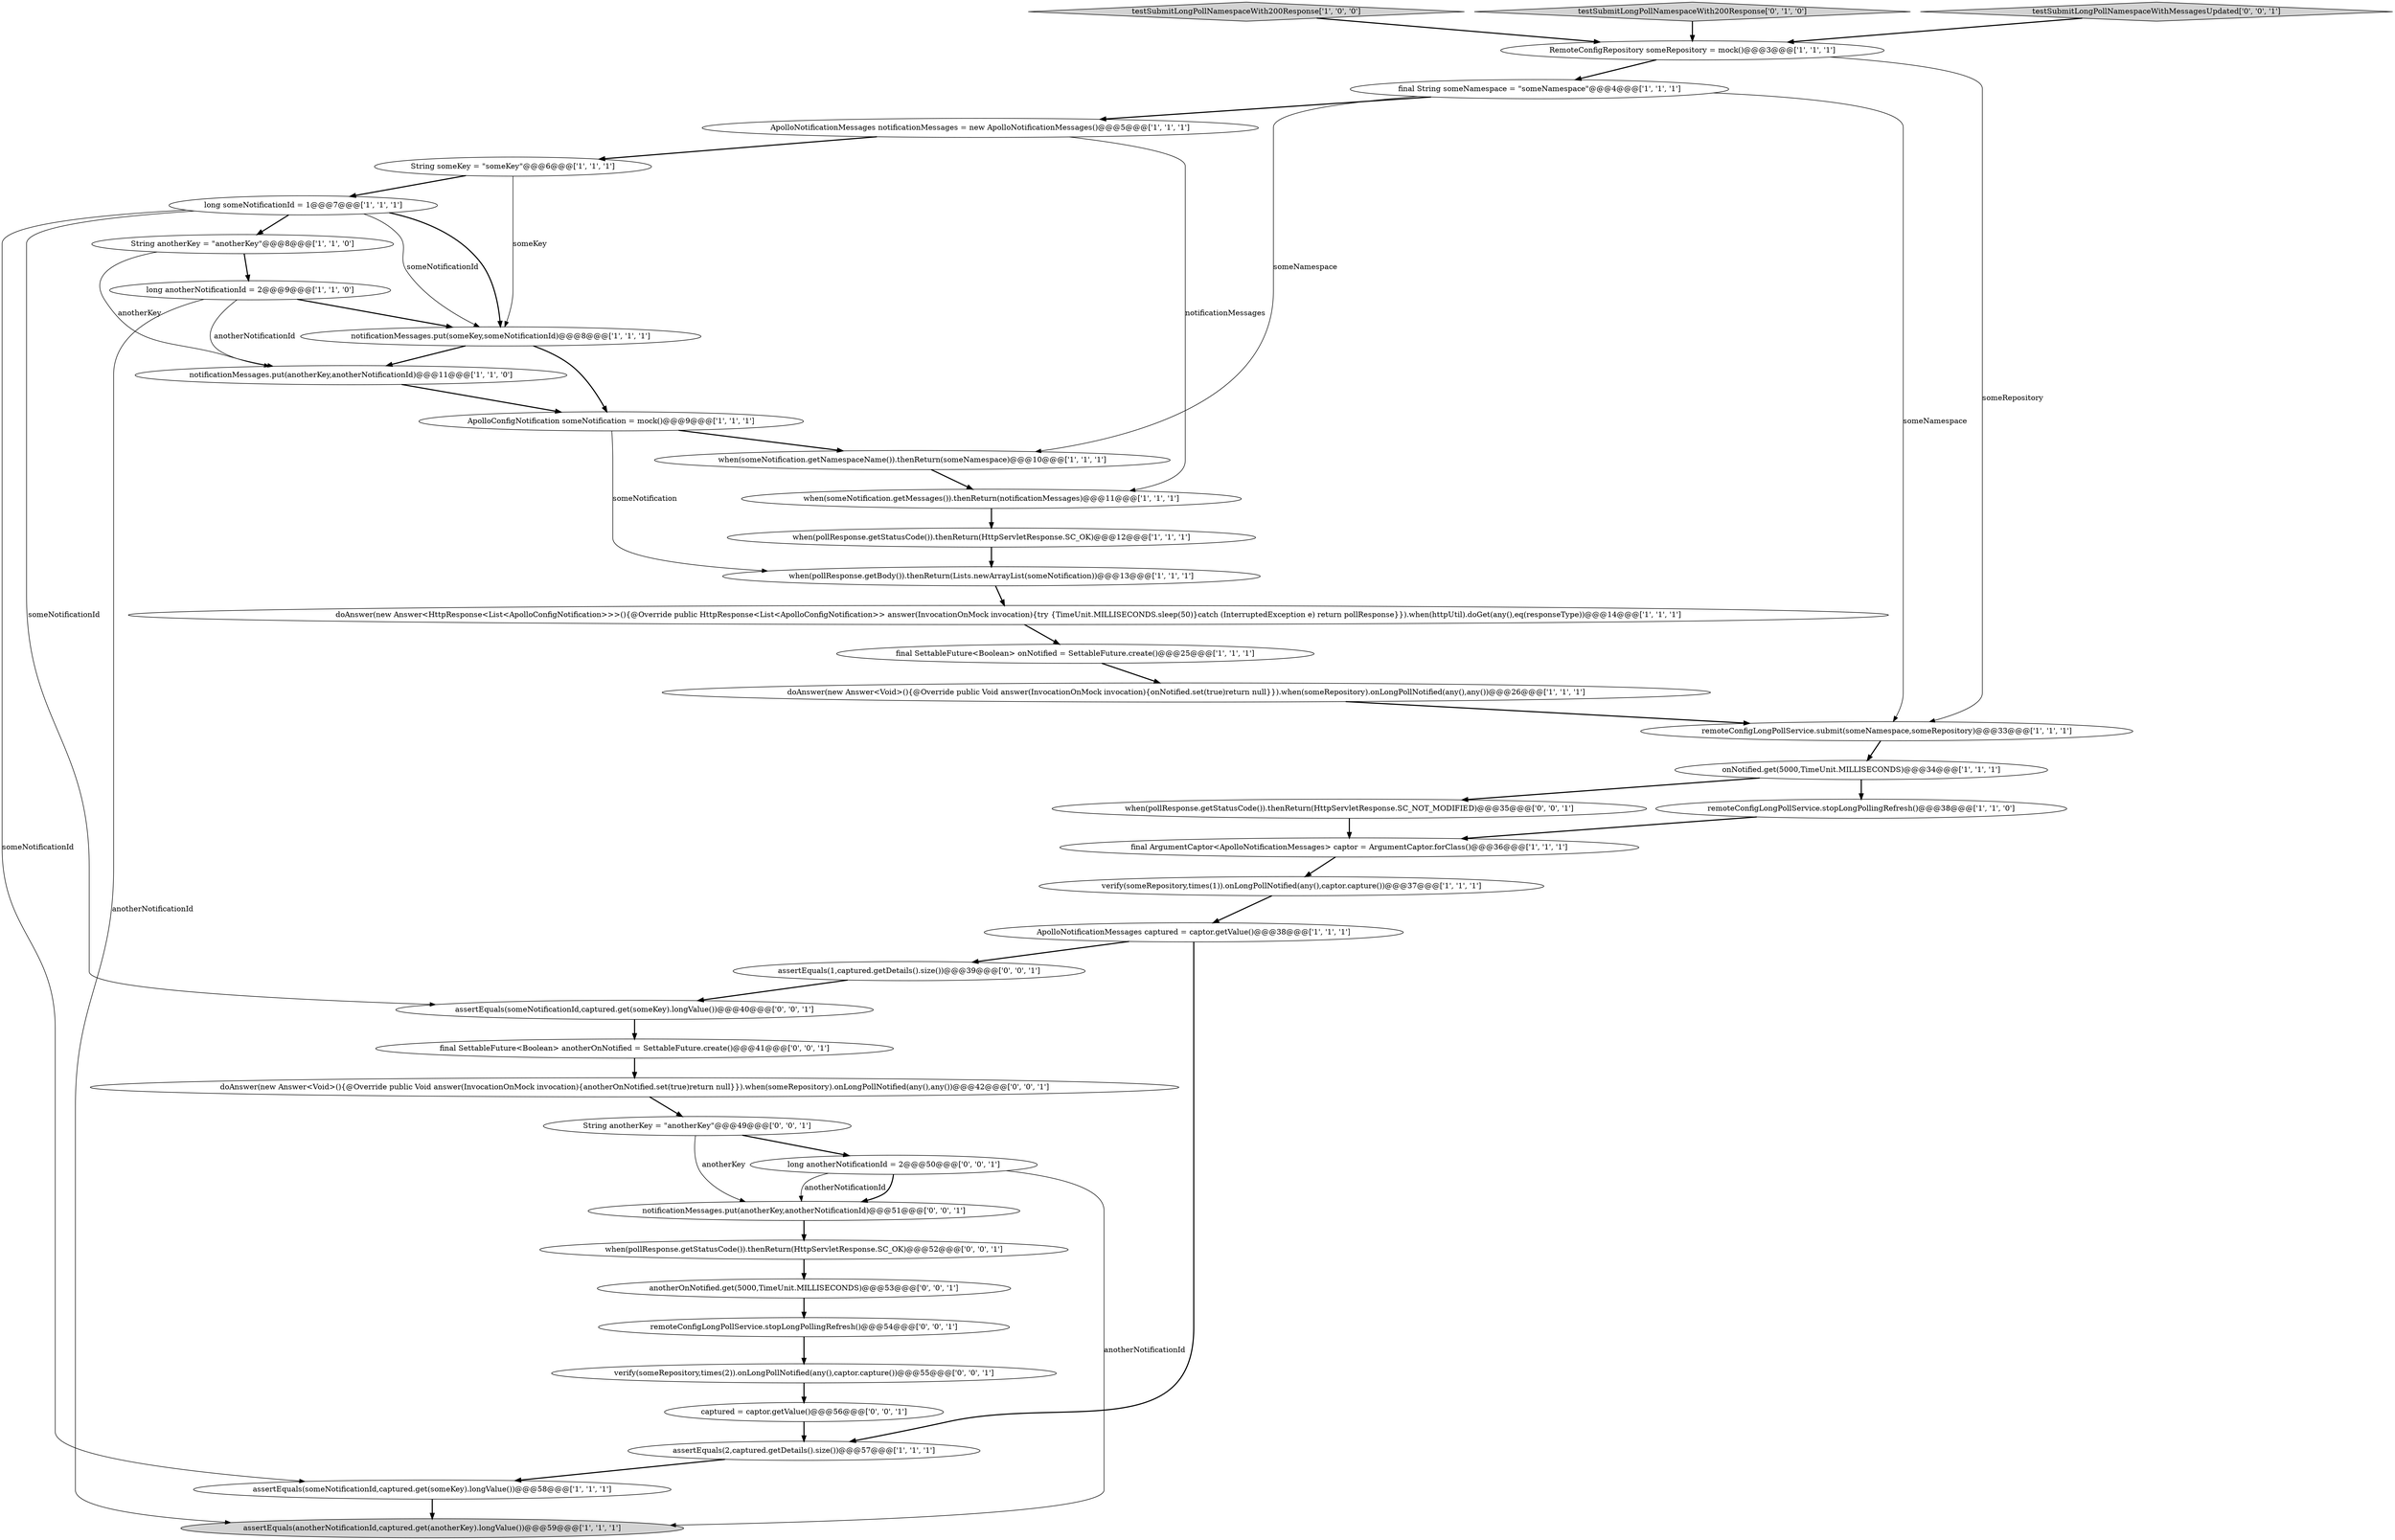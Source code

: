 digraph {
39 [style = filled, label = "when(pollResponse.getStatusCode()).thenReturn(HttpServletResponse.SC_NOT_MODIFIED)@@@35@@@['0', '0', '1']", fillcolor = white, shape = ellipse image = "AAA0AAABBB3BBB"];
23 [style = filled, label = "String someKey = \"someKey\"@@@6@@@['1', '1', '1']", fillcolor = white, shape = ellipse image = "AAA0AAABBB1BBB"];
13 [style = filled, label = "String anotherKey = \"anotherKey\"@@@8@@@['1', '1', '0']", fillcolor = white, shape = ellipse image = "AAA0AAABBB1BBB"];
17 [style = filled, label = "notificationMessages.put(someKey,someNotificationId)@@@8@@@['1', '1', '1']", fillcolor = white, shape = ellipse image = "AAA0AAABBB1BBB"];
37 [style = filled, label = "String anotherKey = \"anotherKey\"@@@49@@@['0', '0', '1']", fillcolor = white, shape = ellipse image = "AAA0AAABBB3BBB"];
5 [style = filled, label = "final String someNamespace = \"someNamespace\"@@@4@@@['1', '1', '1']", fillcolor = white, shape = ellipse image = "AAA0AAABBB1BBB"];
32 [style = filled, label = "notificationMessages.put(anotherKey,anotherNotificationId)@@@51@@@['0', '0', '1']", fillcolor = white, shape = ellipse image = "AAA0AAABBB3BBB"];
22 [style = filled, label = "when(someNotification.getMessages()).thenReturn(notificationMessages)@@@11@@@['1', '1', '1']", fillcolor = white, shape = ellipse image = "AAA0AAABBB1BBB"];
8 [style = filled, label = "final SettableFuture<Boolean> onNotified = SettableFuture.create()@@@25@@@['1', '1', '1']", fillcolor = white, shape = ellipse image = "AAA0AAABBB1BBB"];
16 [style = filled, label = "assertEquals(anotherNotificationId,captured.get(anotherKey).longValue())@@@59@@@['1', '1', '1']", fillcolor = lightgray, shape = ellipse image = "AAA0AAABBB1BBB"];
18 [style = filled, label = "assertEquals(someNotificationId,captured.get(someKey).longValue())@@@58@@@['1', '1', '1']", fillcolor = white, shape = ellipse image = "AAA0AAABBB1BBB"];
34 [style = filled, label = "anotherOnNotified.get(5000,TimeUnit.MILLISECONDS)@@@53@@@['0', '0', '1']", fillcolor = white, shape = ellipse image = "AAA0AAABBB3BBB"];
7 [style = filled, label = "remoteConfigLongPollService.submit(someNamespace,someRepository)@@@33@@@['1', '1', '1']", fillcolor = white, shape = ellipse image = "AAA0AAABBB1BBB"];
2 [style = filled, label = "notificationMessages.put(anotherKey,anotherNotificationId)@@@11@@@['1', '1', '0']", fillcolor = white, shape = ellipse image = "AAA0AAABBB1BBB"];
30 [style = filled, label = "remoteConfigLongPollService.stopLongPollingRefresh()@@@54@@@['0', '0', '1']", fillcolor = white, shape = ellipse image = "AAA0AAABBB3BBB"];
20 [style = filled, label = "long someNotificationId = 1@@@7@@@['1', '1', '1']", fillcolor = white, shape = ellipse image = "AAA0AAABBB1BBB"];
1 [style = filled, label = "when(pollResponse.getBody()).thenReturn(Lists.newArrayList(someNotification))@@@13@@@['1', '1', '1']", fillcolor = white, shape = ellipse image = "AAA0AAABBB1BBB"];
21 [style = filled, label = "onNotified.get(5000,TimeUnit.MILLISECONDS)@@@34@@@['1', '1', '1']", fillcolor = white, shape = ellipse image = "AAA0AAABBB1BBB"];
31 [style = filled, label = "doAnswer(new Answer<Void>(){@Override public Void answer(InvocationOnMock invocation){anotherOnNotified.set(true)return null}}).when(someRepository).onLongPollNotified(any(),any())@@@42@@@['0', '0', '1']", fillcolor = white, shape = ellipse image = "AAA0AAABBB3BBB"];
15 [style = filled, label = "testSubmitLongPollNamespaceWith200Response['1', '0', '0']", fillcolor = lightgray, shape = diamond image = "AAA0AAABBB1BBB"];
38 [style = filled, label = "when(pollResponse.getStatusCode()).thenReturn(HttpServletResponse.SC_OK)@@@52@@@['0', '0', '1']", fillcolor = white, shape = ellipse image = "AAA0AAABBB3BBB"];
28 [style = filled, label = "assertEquals(1,captured.getDetails().size())@@@39@@@['0', '0', '1']", fillcolor = white, shape = ellipse image = "AAA0AAABBB3BBB"];
36 [style = filled, label = "verify(someRepository,times(2)).onLongPollNotified(any(),captor.capture())@@@55@@@['0', '0', '1']", fillcolor = white, shape = ellipse image = "AAA0AAABBB3BBB"];
3 [style = filled, label = "doAnswer(new Answer<Void>(){@Override public Void answer(InvocationOnMock invocation){onNotified.set(true)return null}}).when(someRepository).onLongPollNotified(any(),any())@@@26@@@['1', '1', '1']", fillcolor = white, shape = ellipse image = "AAA0AAABBB1BBB"];
27 [style = filled, label = "testSubmitLongPollNamespaceWith200Response['0', '1', '0']", fillcolor = lightgray, shape = diamond image = "AAA0AAABBB2BBB"];
33 [style = filled, label = "final SettableFuture<Boolean> anotherOnNotified = SettableFuture.create()@@@41@@@['0', '0', '1']", fillcolor = white, shape = ellipse image = "AAA0AAABBB3BBB"];
10 [style = filled, label = "when(someNotification.getNamespaceName()).thenReturn(someNamespace)@@@10@@@['1', '1', '1']", fillcolor = white, shape = ellipse image = "AAA0AAABBB1BBB"];
14 [style = filled, label = "assertEquals(2,captured.getDetails().size())@@@57@@@['1', '1', '1']", fillcolor = white, shape = ellipse image = "AAA0AAABBB1BBB"];
0 [style = filled, label = "ApolloNotificationMessages captured = captor.getValue()@@@38@@@['1', '1', '1']", fillcolor = white, shape = ellipse image = "AAA0AAABBB1BBB"];
24 [style = filled, label = "ApolloConfigNotification someNotification = mock()@@@9@@@['1', '1', '1']", fillcolor = white, shape = ellipse image = "AAA0AAABBB1BBB"];
35 [style = filled, label = "captured = captor.getValue()@@@56@@@['0', '0', '1']", fillcolor = white, shape = ellipse image = "AAA0AAABBB3BBB"];
4 [style = filled, label = "remoteConfigLongPollService.stopLongPollingRefresh()@@@38@@@['1', '1', '0']", fillcolor = white, shape = ellipse image = "AAA0AAABBB1BBB"];
9 [style = filled, label = "ApolloNotificationMessages notificationMessages = new ApolloNotificationMessages()@@@5@@@['1', '1', '1']", fillcolor = white, shape = ellipse image = "AAA0AAABBB1BBB"];
40 [style = filled, label = "testSubmitLongPollNamespaceWithMessagesUpdated['0', '0', '1']", fillcolor = lightgray, shape = diamond image = "AAA0AAABBB3BBB"];
41 [style = filled, label = "assertEquals(someNotificationId,captured.get(someKey).longValue())@@@40@@@['0', '0', '1']", fillcolor = white, shape = ellipse image = "AAA0AAABBB3BBB"];
12 [style = filled, label = "long anotherNotificationId = 2@@@9@@@['1', '1', '0']", fillcolor = white, shape = ellipse image = "AAA0AAABBB1BBB"];
25 [style = filled, label = "doAnswer(new Answer<HttpResponse<List<ApolloConfigNotification>>>(){@Override public HttpResponse<List<ApolloConfigNotification>> answer(InvocationOnMock invocation){try {TimeUnit.MILLISECONDS.sleep(50)}catch (InterruptedException e) return pollResponse}}).when(httpUtil).doGet(any(),eq(responseType))@@@14@@@['1', '1', '1']", fillcolor = white, shape = ellipse image = "AAA0AAABBB1BBB"];
26 [style = filled, label = "verify(someRepository,times(1)).onLongPollNotified(any(),captor.capture())@@@37@@@['1', '1', '1']", fillcolor = white, shape = ellipse image = "AAA0AAABBB1BBB"];
6 [style = filled, label = "RemoteConfigRepository someRepository = mock()@@@3@@@['1', '1', '1']", fillcolor = white, shape = ellipse image = "AAA0AAABBB1BBB"];
29 [style = filled, label = "long anotherNotificationId = 2@@@50@@@['0', '0', '1']", fillcolor = white, shape = ellipse image = "AAA0AAABBB3BBB"];
11 [style = filled, label = "when(pollResponse.getStatusCode()).thenReturn(HttpServletResponse.SC_OK)@@@12@@@['1', '1', '1']", fillcolor = white, shape = ellipse image = "AAA0AAABBB1BBB"];
19 [style = filled, label = "final ArgumentCaptor<ApolloNotificationMessages> captor = ArgumentCaptor.forClass()@@@36@@@['1', '1', '1']", fillcolor = white, shape = ellipse image = "AAA0AAABBB1BBB"];
24->10 [style = bold, label=""];
10->22 [style = bold, label=""];
31->37 [style = bold, label=""];
39->19 [style = bold, label=""];
23->20 [style = bold, label=""];
37->32 [style = solid, label="anotherKey"];
20->17 [style = bold, label=""];
20->13 [style = bold, label=""];
29->16 [style = solid, label="anotherNotificationId"];
40->6 [style = bold, label=""];
5->9 [style = bold, label=""];
29->32 [style = solid, label="anotherNotificationId"];
11->1 [style = bold, label=""];
8->3 [style = bold, label=""];
12->17 [style = bold, label=""];
4->19 [style = bold, label=""];
37->29 [style = bold, label=""];
30->36 [style = bold, label=""];
15->6 [style = bold, label=""];
24->1 [style = solid, label="someNotification"];
35->14 [style = bold, label=""];
34->30 [style = bold, label=""];
27->6 [style = bold, label=""];
28->41 [style = bold, label=""];
23->17 [style = solid, label="someKey"];
9->23 [style = bold, label=""];
32->38 [style = bold, label=""];
6->5 [style = bold, label=""];
26->0 [style = bold, label=""];
0->14 [style = bold, label=""];
17->24 [style = bold, label=""];
13->12 [style = bold, label=""];
12->2 [style = solid, label="anotherNotificationId"];
17->2 [style = bold, label=""];
21->39 [style = bold, label=""];
3->7 [style = bold, label=""];
6->7 [style = solid, label="someRepository"];
19->26 [style = bold, label=""];
29->32 [style = bold, label=""];
12->16 [style = solid, label="anotherNotificationId"];
9->22 [style = solid, label="notificationMessages"];
38->34 [style = bold, label=""];
7->21 [style = bold, label=""];
33->31 [style = bold, label=""];
5->10 [style = solid, label="someNamespace"];
20->17 [style = solid, label="someNotificationId"];
14->18 [style = bold, label=""];
25->8 [style = bold, label=""];
20->41 [style = solid, label="someNotificationId"];
41->33 [style = bold, label=""];
2->24 [style = bold, label=""];
36->35 [style = bold, label=""];
20->18 [style = solid, label="someNotificationId"];
5->7 [style = solid, label="someNamespace"];
1->25 [style = bold, label=""];
22->11 [style = bold, label=""];
13->2 [style = solid, label="anotherKey"];
0->28 [style = bold, label=""];
21->4 [style = bold, label=""];
18->16 [style = bold, label=""];
}
